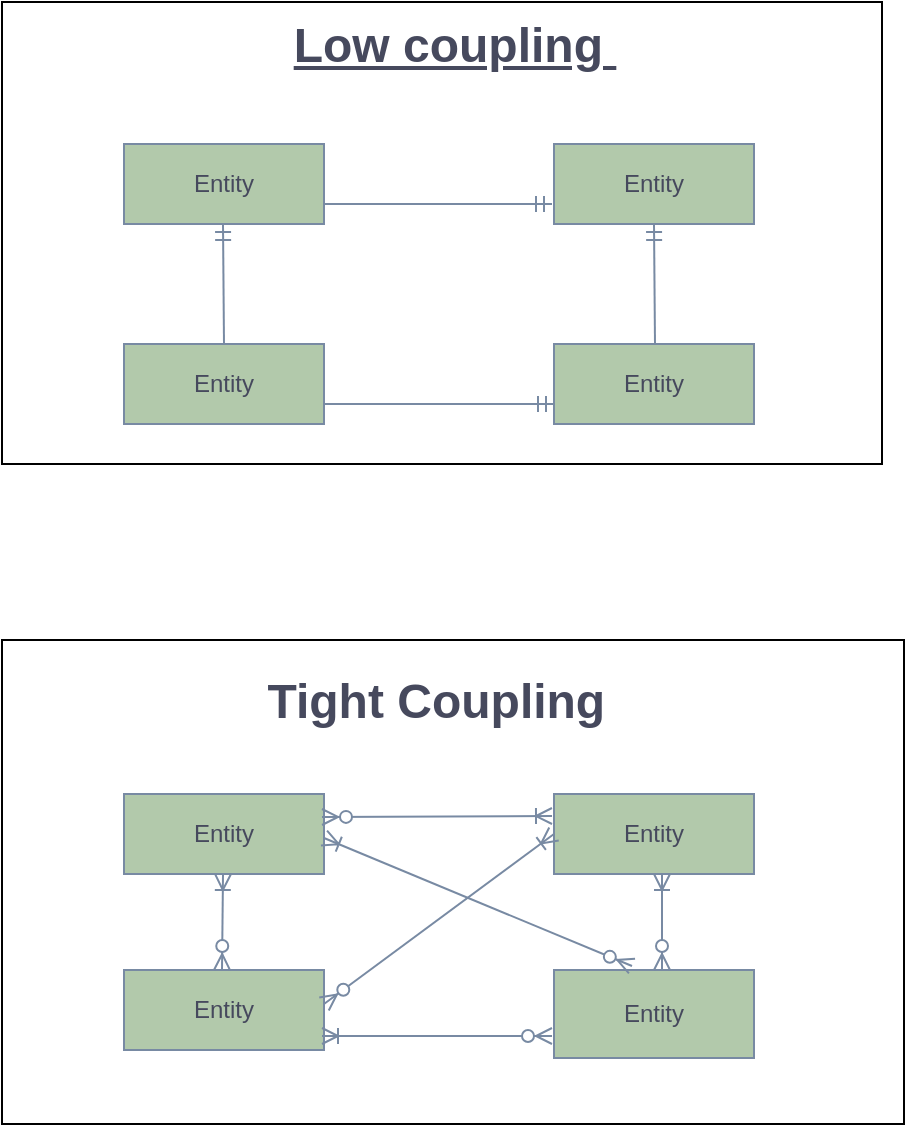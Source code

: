 <mxfile version="18.0.7" type="github">
  <diagram id="2t2qgSyXB90kAJLT5eAf" name="Page-1">
    <mxGraphModel dx="868" dy="482" grid="1" gridSize="11" guides="1" tooltips="1" connect="1" arrows="1" fold="1" page="1" pageScale="1" pageWidth="850" pageHeight="1100" math="0" shadow="0">
      <root>
        <mxCell id="0" />
        <mxCell id="1" parent="0" />
        <mxCell id="t4b2v6uFI-pKEfyT1JlH-91" value="" style="rounded=0;whiteSpace=wrap;html=1;sketch=0;" vertex="1" parent="1">
          <mxGeometry x="99" y="99" width="440" height="231" as="geometry" />
        </mxCell>
        <mxCell id="t4b2v6uFI-pKEfyT1JlH-92" value="Low coupling&amp;nbsp;" style="text;strokeColor=none;fillColor=none;html=1;fontSize=24;fontStyle=5;verticalAlign=middle;align=center;rounded=0;sketch=0;fontColor=#46495D;" vertex="1" parent="1">
          <mxGeometry x="209" y="99" width="231" height="44" as="geometry" />
        </mxCell>
        <mxCell id="t4b2v6uFI-pKEfyT1JlH-93" value="Entity" style="whiteSpace=wrap;html=1;align=center;fillColor=#B2C9AB;fontColor=#46495D;strokeColor=#788AA3;" vertex="1" parent="1">
          <mxGeometry x="160" y="170" width="100" height="40" as="geometry" />
        </mxCell>
        <mxCell id="t4b2v6uFI-pKEfyT1JlH-94" value="Entity" style="whiteSpace=wrap;html=1;align=center;fillColor=#B2C9AB;fontColor=#46495D;strokeColor=#788AA3;" vertex="1" parent="1">
          <mxGeometry x="375" y="170" width="100" height="40" as="geometry" />
        </mxCell>
        <mxCell id="t4b2v6uFI-pKEfyT1JlH-95" value="Entity" style="whiteSpace=wrap;html=1;align=center;fillColor=#B2C9AB;fontColor=#46495D;strokeColor=#788AA3;" vertex="1" parent="1">
          <mxGeometry x="160" y="270" width="100" height="40" as="geometry" />
        </mxCell>
        <mxCell id="t4b2v6uFI-pKEfyT1JlH-96" value="Entity" style="whiteSpace=wrap;html=1;align=center;fillColor=#B2C9AB;fontColor=#46495D;strokeColor=#788AA3;" vertex="1" parent="1">
          <mxGeometry x="375" y="270" width="100" height="40" as="geometry" />
        </mxCell>
        <mxCell id="t4b2v6uFI-pKEfyT1JlH-97" value="" style="edgeStyle=entityRelationEdgeStyle;fontSize=12;html=1;endArrow=ERmandOne;rounded=0;exitX=1;exitY=0.75;exitDx=0;exitDy=0;fillColor=#B2C9AB;strokeColor=#788AA3;entryX=0;entryY=0.75;entryDx=0;entryDy=0;fontColor=#46495D;" edge="1" parent="1" source="t4b2v6uFI-pKEfyT1JlH-95" target="t4b2v6uFI-pKEfyT1JlH-96">
          <mxGeometry width="100" height="100" relative="1" as="geometry">
            <mxPoint x="280" y="300" as="sourcePoint" />
            <mxPoint x="363" y="300" as="targetPoint" />
          </mxGeometry>
        </mxCell>
        <mxCell id="t4b2v6uFI-pKEfyT1JlH-98" value="" style="edgeStyle=entityRelationEdgeStyle;fontSize=12;html=1;endArrow=ERmandOne;rounded=0;exitX=1;exitY=0.75;exitDx=0;exitDy=0;strokeColor=#788AA3;fontColor=#46495D;" edge="1" parent="1" source="t4b2v6uFI-pKEfyT1JlH-93">
          <mxGeometry width="100" height="100" relative="1" as="geometry">
            <mxPoint x="270" y="200" as="sourcePoint" />
            <mxPoint x="374" y="200" as="targetPoint" />
          </mxGeometry>
        </mxCell>
        <mxCell id="t4b2v6uFI-pKEfyT1JlH-99" value="" style="fontSize=12;html=1;endArrow=ERmandOne;rounded=0;fontFamily=Helvetica;fontColor=#46495D;strokeColor=#788AA3;shape=connector;exitX=0.5;exitY=0;exitDx=0;exitDy=0;" edge="1" parent="1" source="t4b2v6uFI-pKEfyT1JlH-95">
          <mxGeometry width="100" height="100" relative="1" as="geometry">
            <mxPoint x="209.5" y="254" as="sourcePoint" />
            <mxPoint x="209.5" y="210" as="targetPoint" />
          </mxGeometry>
        </mxCell>
        <mxCell id="t4b2v6uFI-pKEfyT1JlH-100" style="edgeStyle=none;shape=connector;rounded=0;orthogonalLoop=1;jettySize=auto;html=1;entryX=0.5;entryY=0;entryDx=0;entryDy=0;fontFamily=Helvetica;fontSize=11;fontColor=#46495D;endArrow=none;strokeColor=#788AA3;" edge="1" parent="1" source="t4b2v6uFI-pKEfyT1JlH-96" target="t4b2v6uFI-pKEfyT1JlH-96">
          <mxGeometry relative="1" as="geometry" />
        </mxCell>
        <mxCell id="t4b2v6uFI-pKEfyT1JlH-101" value="" style="fontSize=12;html=1;endArrow=ERmandOne;rounded=0;fontFamily=Helvetica;fontColor=#46495D;strokeColor=#788AA3;shape=connector;exitX=0.5;exitY=0;exitDx=0;exitDy=0;" edge="1" parent="1">
          <mxGeometry width="100" height="100" relative="1" as="geometry">
            <mxPoint x="425.5" y="270" as="sourcePoint" />
            <mxPoint x="425" y="210" as="targetPoint" />
          </mxGeometry>
        </mxCell>
        <mxCell id="t4b2v6uFI-pKEfyT1JlH-102" value="" style="rounded=0;whiteSpace=wrap;html=1;sketch=0;" vertex="1" parent="1">
          <mxGeometry x="99" y="418" width="451" height="242" as="geometry" />
        </mxCell>
        <mxCell id="t4b2v6uFI-pKEfyT1JlH-103" value="Entity" style="whiteSpace=wrap;html=1;align=center;rounded=0;sketch=0;fontColor=#46495D;strokeColor=#788AA3;fillColor=#B2C9AB;" vertex="1" parent="1">
          <mxGeometry x="160" y="583" width="100" height="40" as="geometry" />
        </mxCell>
        <mxCell id="t4b2v6uFI-pKEfyT1JlH-104" value="Entity" style="whiteSpace=wrap;html=1;align=center;rounded=0;sketch=0;fontColor=#46495D;strokeColor=#788AA3;fillColor=#B2C9AB;" vertex="1" parent="1">
          <mxGeometry x="375" y="583" width="100" height="44" as="geometry" />
        </mxCell>
        <mxCell id="t4b2v6uFI-pKEfyT1JlH-108" value="Entity" style="whiteSpace=wrap;html=1;align=center;rounded=0;sketch=0;fontColor=#46495D;strokeColor=#788AA3;fillColor=#B2C9AB;" vertex="1" parent="1">
          <mxGeometry x="160" y="495" width="100" height="40" as="geometry" />
        </mxCell>
        <mxCell id="t4b2v6uFI-pKEfyT1JlH-109" value="Entity" style="whiteSpace=wrap;html=1;align=center;rounded=0;sketch=0;fontColor=#46495D;strokeColor=#788AA3;fillColor=#B2C9AB;" vertex="1" parent="1">
          <mxGeometry x="375" y="495" width="100" height="40" as="geometry" />
        </mxCell>
        <mxCell id="t4b2v6uFI-pKEfyT1JlH-111" value="Tight Coupling&amp;nbsp;" style="text;strokeColor=none;fillColor=none;html=1;fontSize=24;fontStyle=1;verticalAlign=middle;align=center;rounded=0;sketch=0;fontColor=#46495D;" vertex="1" parent="1">
          <mxGeometry x="269" y="429" width="100" height="40" as="geometry" />
        </mxCell>
        <mxCell id="t4b2v6uFI-pKEfyT1JlH-112" value="" style="fontSize=12;html=1;endArrow=ERoneToMany;startArrow=ERzeroToMany;rounded=1;sketch=0;fontColor=#46495D;strokeColor=#788AA3;fillColor=#B2C9AB;entryX=0;entryY=0.5;entryDx=0;entryDy=0;" edge="1" parent="1" target="t4b2v6uFI-pKEfyT1JlH-109">
          <mxGeometry width="100" height="100" relative="1" as="geometry">
            <mxPoint x="260" y="600" as="sourcePoint" />
            <mxPoint x="360" y="500" as="targetPoint" />
          </mxGeometry>
        </mxCell>
        <mxCell id="t4b2v6uFI-pKEfyT1JlH-114" value="" style="fontSize=12;html=1;endArrow=ERoneToMany;startArrow=ERzeroToMany;rounded=1;sketch=0;fontColor=#46495D;strokeColor=#788AA3;fillColor=#B2C9AB;" edge="1" parent="1">
          <mxGeometry width="100" height="100" relative="1" as="geometry">
            <mxPoint x="429" y="583" as="sourcePoint" />
            <mxPoint x="429" y="535" as="targetPoint" />
          </mxGeometry>
        </mxCell>
        <mxCell id="t4b2v6uFI-pKEfyT1JlH-115" value="" style="fontSize=12;html=1;endArrow=ERoneToMany;startArrow=ERzeroToMany;rounded=1;sketch=0;fontColor=#46495D;strokeColor=#788AA3;fillColor=#B2C9AB;" edge="1" parent="1">
          <mxGeometry width="100" height="100" relative="1" as="geometry">
            <mxPoint x="209" y="583" as="sourcePoint" />
            <mxPoint x="209.5" y="535" as="targetPoint" />
          </mxGeometry>
        </mxCell>
        <mxCell id="t4b2v6uFI-pKEfyT1JlH-116" value="" style="fontSize=12;html=1;endArrow=ERoneToMany;startArrow=ERzeroToMany;rounded=1;sketch=0;fontColor=#46495D;strokeColor=#788AA3;fillColor=#B2C9AB;" edge="1" parent="1">
          <mxGeometry width="100" height="100" relative="1" as="geometry">
            <mxPoint x="259" y="506.5" as="sourcePoint" />
            <mxPoint x="374" y="506" as="targetPoint" />
          </mxGeometry>
        </mxCell>
        <mxCell id="t4b2v6uFI-pKEfyT1JlH-117" value="" style="fontSize=12;html=1;endArrow=ERoneToMany;startArrow=ERzeroToMany;rounded=1;sketch=0;fontColor=#46495D;strokeColor=#788AA3;fillColor=#B2C9AB;" edge="1" parent="1">
          <mxGeometry width="100" height="100" relative="1" as="geometry">
            <mxPoint x="374" y="616" as="sourcePoint" />
            <mxPoint x="259" y="616" as="targetPoint" />
          </mxGeometry>
        </mxCell>
        <mxCell id="t4b2v6uFI-pKEfyT1JlH-119" value="" style="fontSize=12;html=1;endArrow=ERoneToMany;startArrow=ERzeroToMany;rounded=1;sketch=0;fontColor=#46495D;strokeColor=#788AA3;fillColor=#B2C9AB;exitX=0.39;exitY=-0.045;exitDx=0;exitDy=0;exitPerimeter=0;" edge="1" parent="1" source="t4b2v6uFI-pKEfyT1JlH-104">
          <mxGeometry width="100" height="100" relative="1" as="geometry">
            <mxPoint x="348" y="606" as="sourcePoint" />
            <mxPoint x="260" y="517" as="targetPoint" />
          </mxGeometry>
        </mxCell>
      </root>
    </mxGraphModel>
  </diagram>
</mxfile>
